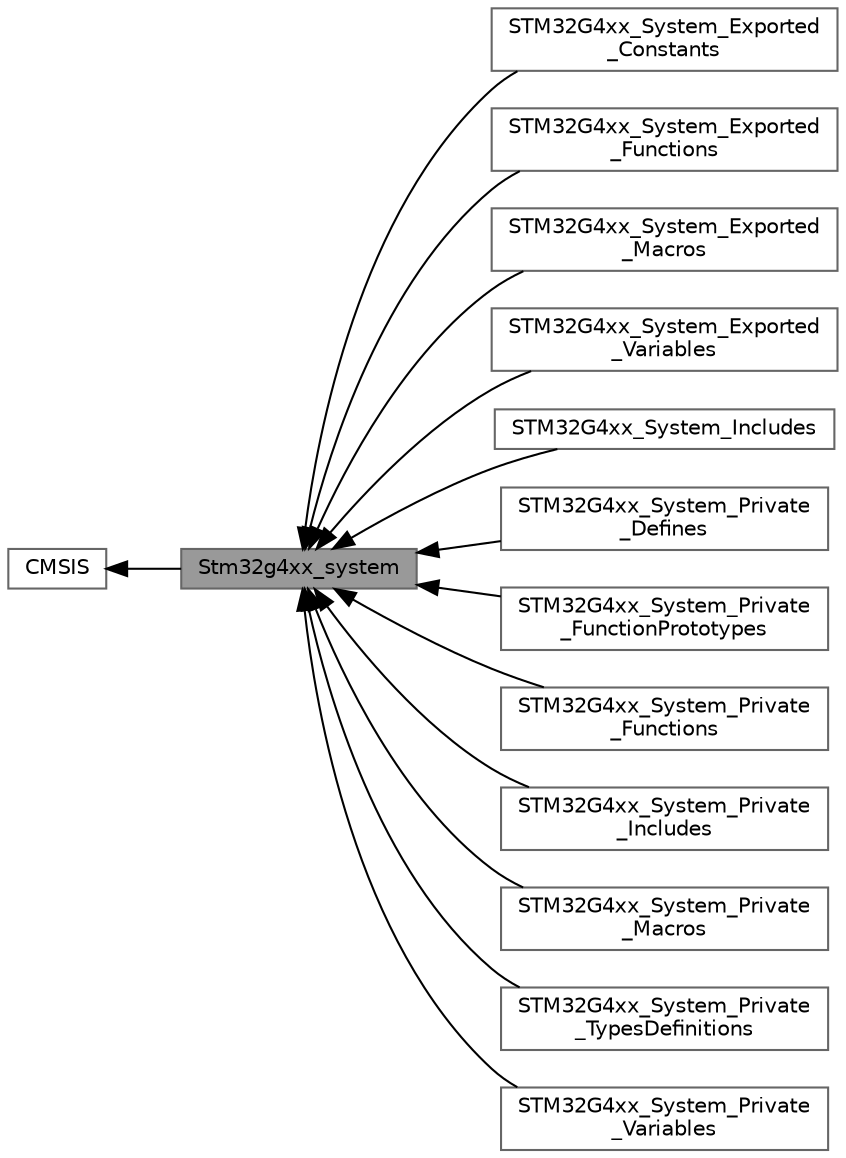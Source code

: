 digraph "Stm32g4xx_system"
{
 // LATEX_PDF_SIZE
  bgcolor="transparent";
  edge [fontname=Helvetica,fontsize=10,labelfontname=Helvetica,labelfontsize=10];
  node [fontname=Helvetica,fontsize=10,shape=box,height=0.2,width=0.4];
  rankdir=LR;
  Node2 [label="CMSIS",height=0.2,width=0.4,color="grey40", fillcolor="white", style="filled",URL="$group___c_m_s_i_s.html",tooltip=" "];
  Node12 [label="STM32G4xx_System_Exported\l_Constants",height=0.2,width=0.4,color="grey40", fillcolor="white", style="filled",URL="$group___s_t_m32_g4xx___system___exported___constants.html",tooltip=" "];
  Node14 [label="STM32G4xx_System_Exported\l_Functions",height=0.2,width=0.4,color="grey40", fillcolor="white", style="filled",URL="$group___s_t_m32_g4xx___system___exported___functions.html",tooltip=" "];
  Node13 [label="STM32G4xx_System_Exported\l_Macros",height=0.2,width=0.4,color="grey40", fillcolor="white", style="filled",URL="$group___s_t_m32_g4xx___system___exported___macros.html",tooltip=" "];
  Node11 [label="STM32G4xx_System_Exported\l_Variables",height=0.2,width=0.4,color="grey40", fillcolor="white", style="filled",URL="$group___s_t_m32_g4xx___system___exported___variables.html",tooltip=" "];
  Node10 [label="STM32G4xx_System_Includes",height=0.2,width=0.4,color="grey40", fillcolor="white", style="filled",URL="$group___s_t_m32_g4xx___system___includes.html",tooltip="Define to prevent recursive inclusion."];
  Node5 [label="STM32G4xx_System_Private\l_Defines",height=0.2,width=0.4,color="grey40", fillcolor="white", style="filled",URL="$group___s_t_m32_g4xx___system___private___defines.html",tooltip=" "];
  Node8 [label="STM32G4xx_System_Private\l_FunctionPrototypes",height=0.2,width=0.4,color="grey40", fillcolor="white", style="filled",URL="$group___s_t_m32_g4xx___system___private___function_prototypes.html",tooltip=" "];
  Node9 [label="STM32G4xx_System_Private\l_Functions",height=0.2,width=0.4,color="grey40", fillcolor="white", style="filled",URL="$group___s_t_m32_g4xx___system___private___functions.html",tooltip=" "];
  Node3 [label="STM32G4xx_System_Private\l_Includes",height=0.2,width=0.4,color="grey40", fillcolor="white", style="filled",URL="$group___s_t_m32_g4xx___system___private___includes.html",tooltip=" "];
  Node6 [label="STM32G4xx_System_Private\l_Macros",height=0.2,width=0.4,color="grey40", fillcolor="white", style="filled",URL="$group___s_t_m32_g4xx___system___private___macros.html",tooltip=" "];
  Node4 [label="STM32G4xx_System_Private\l_TypesDefinitions",height=0.2,width=0.4,color="grey40", fillcolor="white", style="filled",URL="$group___s_t_m32_g4xx___system___private___types_definitions.html",tooltip=" "];
  Node7 [label="STM32G4xx_System_Private\l_Variables",height=0.2,width=0.4,color="grey40", fillcolor="white", style="filled",URL="$group___s_t_m32_g4xx___system___private___variables.html",tooltip=" "];
  Node1 [label="Stm32g4xx_system",height=0.2,width=0.4,color="gray40", fillcolor="grey60", style="filled", fontcolor="black",tooltip=" "];
  Node2->Node1 [shape=plaintext, dir="back", style="solid"];
  Node1->Node3 [shape=plaintext, dir="back", style="solid"];
  Node1->Node4 [shape=plaintext, dir="back", style="solid"];
  Node1->Node5 [shape=plaintext, dir="back", style="solid"];
  Node1->Node6 [shape=plaintext, dir="back", style="solid"];
  Node1->Node7 [shape=plaintext, dir="back", style="solid"];
  Node1->Node8 [shape=plaintext, dir="back", style="solid"];
  Node1->Node9 [shape=plaintext, dir="back", style="solid"];
  Node1->Node10 [shape=plaintext, dir="back", style="solid"];
  Node1->Node11 [shape=plaintext, dir="back", style="solid"];
  Node1->Node12 [shape=plaintext, dir="back", style="solid"];
  Node1->Node13 [shape=plaintext, dir="back", style="solid"];
  Node1->Node14 [shape=plaintext, dir="back", style="solid"];
}

